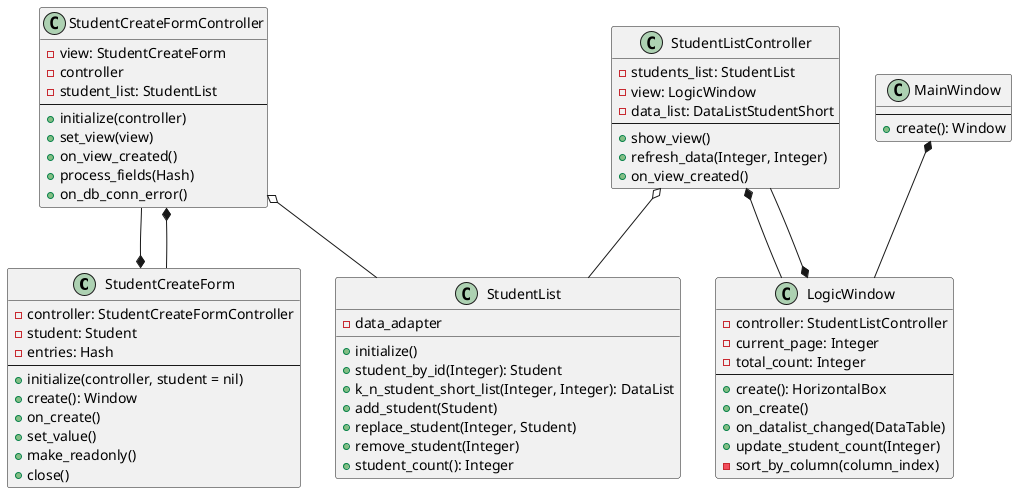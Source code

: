 @startuml
 'https://plantuml.com/class-diagram





class StudentCreateForm {
    -controller: StudentCreateFormController
    -student: Student
    -entries: Hash
    --
    +initialize(controller, student = nil)
    +create(): Window
    +on_create()
    +set_value()
    +make_readonly()
    +close()
}

class StudentCreateFormController {
    -view: StudentCreateForm
    -controller
    -student_list: StudentList
    --
    +initialize(controller)
    +set_view(view)
    +on_view_created()
    +process_fields(Hash)
    +on_db_conn_error()
}

 class MainWindow {
     --
     +create(): Window
 }

 class LogicWindow {
     -controller: StudentListController
     -current_page: Integer
     -total_count: Integer
     --
     +create(): HorizontalBox
     +on_create()
     +on_datalist_changed(DataTable)
     +update_student_count(Integer)
     -sort_by_column(column_index)
 }

 class StudentListController {
     -students_list: StudentList
     -view: LogicWindow
     -data_list: DataListStudentShort
     --
     +show_view()
     +refresh_data(Integer, Integer)
     +on_view_created()
 }


class StudentList {
-data_adapter
     +initialize()
     +student_by_id(Integer): Student
     +k_n_student_short_list(Integer, Integer): DataList
     +add_student(Student)
     +replace_student(Integer, Student)
     +remove_student(Integer)
     +student_count(): Integer
}

StudentCreateForm *-u- StudentCreateFormController
StudentCreateFormController *-- StudentCreateForm

StudentCreateFormController o-- StudentList

StudentListController o-- StudentList
 MainWindow *-- LogicWindow
 LogicWindow *-- StudentListController
 StudentListController *-- LogicWindow
@enduml